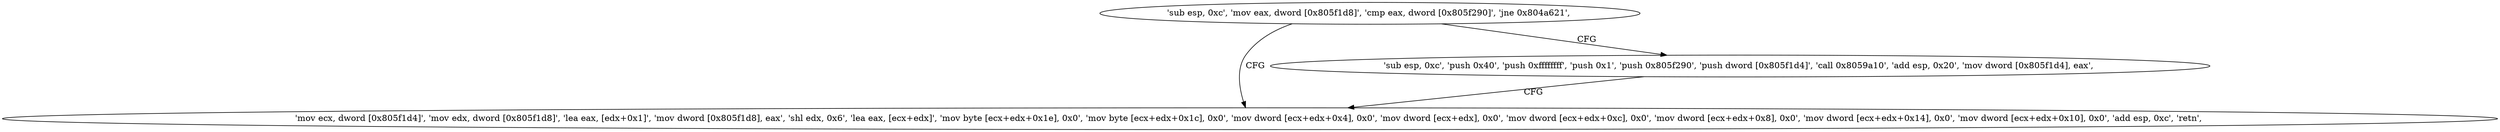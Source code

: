 digraph "func" {
"134522352" [label = "'sub esp, 0xc', 'mov eax, dword [0x805f1d8]', 'cmp eax, dword [0x805f290]', 'jne 0x804a621', " ]
"134522401" [label = "'mov ecx, dword [0x805f1d4]', 'mov edx, dword [0x805f1d8]', 'lea eax, [edx+0x1]', 'mov dword [0x805f1d8], eax', 'shl edx, 0x6', 'lea eax, [ecx+edx]', 'mov byte [ecx+edx+0x1e], 0x0', 'mov byte [ecx+edx+0x1c], 0x0', 'mov dword [ecx+edx+0x4], 0x0', 'mov dword [ecx+edx], 0x0', 'mov dword [ecx+edx+0xc], 0x0', 'mov dword [ecx+edx+0x8], 0x0', 'mov dword [ecx+edx+0x14], 0x0', 'mov dword [ecx+edx+0x10], 0x0', 'add esp, 0xc', 'retn', " ]
"134522368" [label = "'sub esp, 0xc', 'push 0x40', 'push 0xffffffff', 'push 0x1', 'push 0x805f290', 'push dword [0x805f1d4]', 'call 0x8059a10', 'add esp, 0x20', 'mov dword [0x805f1d4], eax', " ]
"134522352" -> "134522401" [ label = "CFG" ]
"134522352" -> "134522368" [ label = "CFG" ]
"134522368" -> "134522401" [ label = "CFG" ]
}
